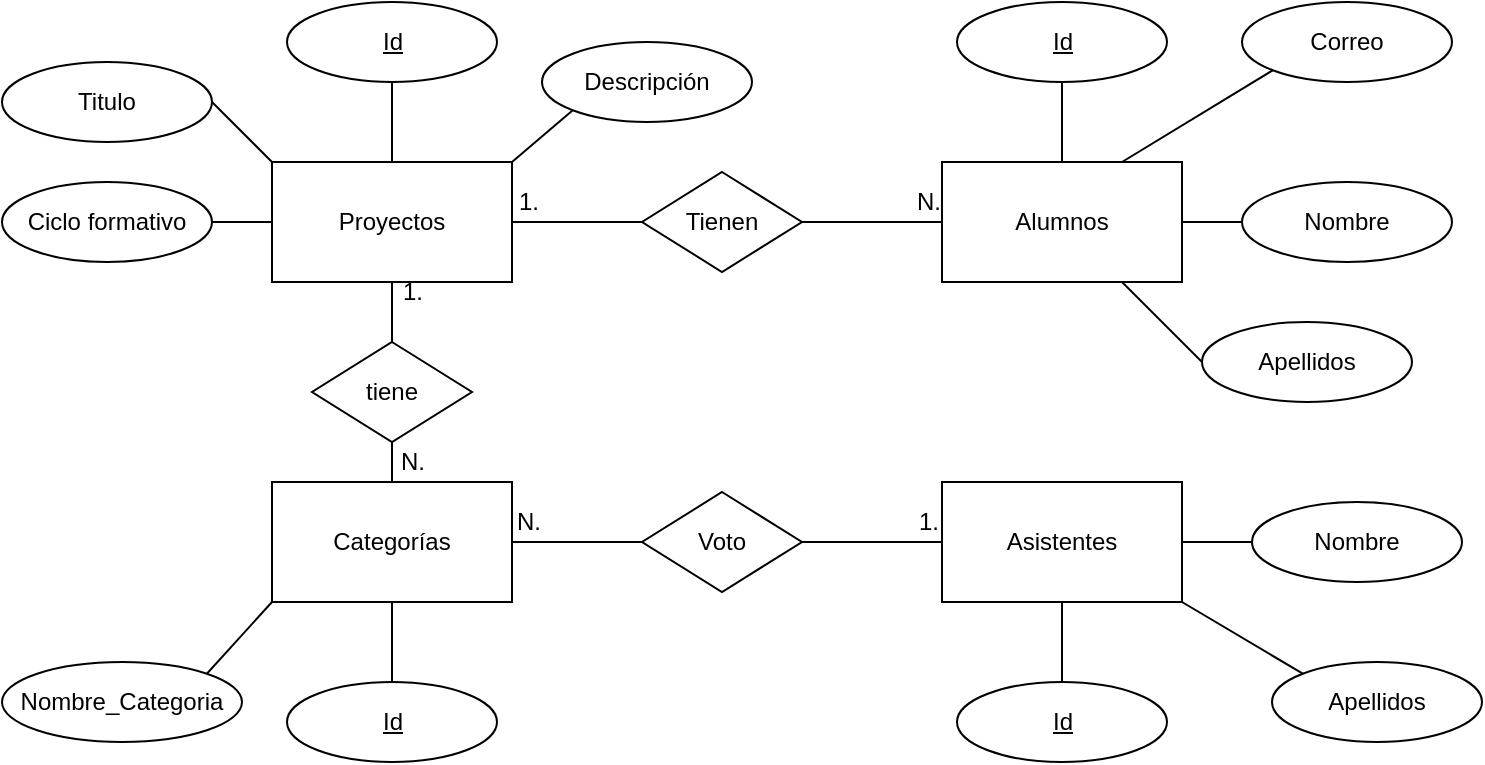 <mxfile version="13.9.1" type="device"><diagram id="HrsreAqTGfmjy9Tjd67p" name="Page-1"><mxGraphModel dx="2012" dy="1831" grid="1" gridSize="10" guides="1" tooltips="1" connect="1" arrows="1" fold="1" page="1" pageScale="1" pageWidth="827" pageHeight="1169" math="0" shadow="0"><root><mxCell id="0"/><mxCell id="1" parent="0"/><mxCell id="ikn1Fq7xtxzQ-K3cIWnN-1" value="Proyectos" style="rounded=0;whiteSpace=wrap;html=1;" vertex="1" parent="1"><mxGeometry x="85" y="40" width="120" height="60" as="geometry"/></mxCell><mxCell id="ikn1Fq7xtxzQ-K3cIWnN-2" value="Alumnos" style="rounded=0;whiteSpace=wrap;html=1;" vertex="1" parent="1"><mxGeometry x="420" y="40" width="120" height="60" as="geometry"/></mxCell><mxCell id="ikn1Fq7xtxzQ-K3cIWnN-3" value="Categorías" style="rounded=0;whiteSpace=wrap;html=1;" vertex="1" parent="1"><mxGeometry x="85" y="200" width="120" height="60" as="geometry"/></mxCell><mxCell id="ikn1Fq7xtxzQ-K3cIWnN-4" value="Asistentes" style="rounded=0;whiteSpace=wrap;html=1;" vertex="1" parent="1"><mxGeometry x="420" y="200" width="120" height="60" as="geometry"/></mxCell><mxCell id="ikn1Fq7xtxzQ-K3cIWnN-5" value="&lt;u&gt;Id&lt;/u&gt;" style="ellipse;whiteSpace=wrap;html=1;" vertex="1" parent="1"><mxGeometry x="92.5" y="-40" width="105" height="40" as="geometry"/></mxCell><mxCell id="ikn1Fq7xtxzQ-K3cIWnN-6" value="&lt;u&gt;Id&lt;/u&gt;" style="ellipse;whiteSpace=wrap;html=1;" vertex="1" parent="1"><mxGeometry x="427.5" y="-40" width="105" height="40" as="geometry"/></mxCell><mxCell id="ikn1Fq7xtxzQ-K3cIWnN-7" value="&lt;u&gt;Id&lt;/u&gt;" style="ellipse;whiteSpace=wrap;html=1;" vertex="1" parent="1"><mxGeometry x="427.5" y="300" width="105" height="40" as="geometry"/></mxCell><mxCell id="ikn1Fq7xtxzQ-K3cIWnN-8" value="&lt;u&gt;Id&lt;/u&gt;" style="ellipse;whiteSpace=wrap;html=1;" vertex="1" parent="1"><mxGeometry x="92.5" y="300" width="105" height="40" as="geometry"/></mxCell><mxCell id="ikn1Fq7xtxzQ-K3cIWnN-9" value="" style="endArrow=none;html=1;exitX=0.5;exitY=0;exitDx=0;exitDy=0;entryX=0.5;entryY=1;entryDx=0;entryDy=0;" edge="1" parent="1" source="ikn1Fq7xtxzQ-K3cIWnN-1" target="ikn1Fq7xtxzQ-K3cIWnN-5"><mxGeometry width="50" height="50" relative="1" as="geometry"><mxPoint x="150" y="10" as="sourcePoint"/><mxPoint x="200" y="-40" as="targetPoint"/></mxGeometry></mxCell><mxCell id="ikn1Fq7xtxzQ-K3cIWnN-10" value="" style="endArrow=none;html=1;exitX=0.5;exitY=0;exitDx=0;exitDy=0;entryX=0.5;entryY=1;entryDx=0;entryDy=0;" edge="1" parent="1" source="ikn1Fq7xtxzQ-K3cIWnN-2" target="ikn1Fq7xtxzQ-K3cIWnN-6"><mxGeometry width="50" height="50" relative="1" as="geometry"><mxPoint x="190" y="50" as="sourcePoint"/><mxPoint x="190" y="10" as="targetPoint"/></mxGeometry></mxCell><mxCell id="ikn1Fq7xtxzQ-K3cIWnN-11" value="" style="endArrow=none;html=1;exitX=0.5;exitY=1;exitDx=0;exitDy=0;entryX=0.5;entryY=0;entryDx=0;entryDy=0;" edge="1" parent="1" source="ikn1Fq7xtxzQ-K3cIWnN-4" target="ikn1Fq7xtxzQ-K3cIWnN-7"><mxGeometry width="50" height="50" relative="1" as="geometry"><mxPoint x="565" y="260" as="sourcePoint"/><mxPoint x="615" y="210" as="targetPoint"/></mxGeometry></mxCell><mxCell id="ikn1Fq7xtxzQ-K3cIWnN-12" value="" style="endArrow=none;html=1;exitX=0.5;exitY=0;exitDx=0;exitDy=0;entryX=0.5;entryY=1;entryDx=0;entryDy=0;" edge="1" parent="1" source="ikn1Fq7xtxzQ-K3cIWnN-8" target="ikn1Fq7xtxzQ-K3cIWnN-3"><mxGeometry width="50" height="50" relative="1" as="geometry"><mxPoint x="20" y="310" as="sourcePoint"/><mxPoint x="70" y="260" as="targetPoint"/></mxGeometry></mxCell><mxCell id="ikn1Fq7xtxzQ-K3cIWnN-13" value="Titulo" style="ellipse;whiteSpace=wrap;html=1;" vertex="1" parent="1"><mxGeometry x="-50" y="-10" width="105" height="40" as="geometry"/></mxCell><mxCell id="ikn1Fq7xtxzQ-K3cIWnN-14" value="Descripción" style="ellipse;whiteSpace=wrap;html=1;" vertex="1" parent="1"><mxGeometry x="220" y="-20" width="105" height="40" as="geometry"/></mxCell><mxCell id="ikn1Fq7xtxzQ-K3cIWnN-15" value="Ciclo formativo" style="ellipse;whiteSpace=wrap;html=1;" vertex="1" parent="1"><mxGeometry x="-50" y="50" width="105" height="40" as="geometry"/></mxCell><mxCell id="ikn1Fq7xtxzQ-K3cIWnN-17" value="" style="endArrow=none;html=1;exitX=1;exitY=0.5;exitDx=0;exitDy=0;entryX=0;entryY=0;entryDx=0;entryDy=0;" edge="1" parent="1" source="ikn1Fq7xtxzQ-K3cIWnN-13" target="ikn1Fq7xtxzQ-K3cIWnN-1"><mxGeometry width="50" height="50" relative="1" as="geometry"><mxPoint x="60" y="-50" as="sourcePoint"/><mxPoint x="110" y="-100" as="targetPoint"/></mxGeometry></mxCell><mxCell id="ikn1Fq7xtxzQ-K3cIWnN-18" value="" style="endArrow=none;html=1;entryX=1;entryY=0.5;entryDx=0;entryDy=0;exitX=0;exitY=0.5;exitDx=0;exitDy=0;" edge="1" parent="1" source="ikn1Fq7xtxzQ-K3cIWnN-1" target="ikn1Fq7xtxzQ-K3cIWnN-15"><mxGeometry width="50" height="50" relative="1" as="geometry"><mxPoint x="-20" y="170" as="sourcePoint"/><mxPoint x="30" y="120" as="targetPoint"/></mxGeometry></mxCell><mxCell id="ikn1Fq7xtxzQ-K3cIWnN-19" value="" style="endArrow=none;html=1;exitX=0;exitY=1;exitDx=0;exitDy=0;entryX=1;entryY=0;entryDx=0;entryDy=0;" edge="1" parent="1" source="ikn1Fq7xtxzQ-K3cIWnN-14" target="ikn1Fq7xtxzQ-K3cIWnN-1"><mxGeometry width="50" height="50" relative="1" as="geometry"><mxPoint x="65" y="20" as="sourcePoint"/><mxPoint x="95" y="50" as="targetPoint"/></mxGeometry></mxCell><mxCell id="ikn1Fq7xtxzQ-K3cIWnN-20" value="Nombre" style="ellipse;whiteSpace=wrap;html=1;" vertex="1" parent="1"><mxGeometry x="570" y="50" width="105" height="40" as="geometry"/></mxCell><mxCell id="ikn1Fq7xtxzQ-K3cIWnN-21" value="Correo" style="ellipse;whiteSpace=wrap;html=1;" vertex="1" parent="1"><mxGeometry x="570" y="-40" width="105" height="40" as="geometry"/></mxCell><mxCell id="ikn1Fq7xtxzQ-K3cIWnN-23" value="Nombre_Categoria" style="ellipse;whiteSpace=wrap;html=1;" vertex="1" parent="1"><mxGeometry x="-50" y="290" width="120" height="40" as="geometry"/></mxCell><mxCell id="ikn1Fq7xtxzQ-K3cIWnN-24" value="" style="endArrow=none;html=1;exitX=1;exitY=0;exitDx=0;exitDy=0;entryX=0;entryY=1;entryDx=0;entryDy=0;" edge="1" parent="1" source="ikn1Fq7xtxzQ-K3cIWnN-23" target="ikn1Fq7xtxzQ-K3cIWnN-3"><mxGeometry width="50" height="50" relative="1" as="geometry"><mxPoint x="155" y="310" as="sourcePoint"/><mxPoint x="155" y="270" as="targetPoint"/></mxGeometry></mxCell><mxCell id="ikn1Fq7xtxzQ-K3cIWnN-25" value="" style="endArrow=none;html=1;exitX=0.75;exitY=0;exitDx=0;exitDy=0;entryX=0;entryY=1;entryDx=0;entryDy=0;" edge="1" parent="1" source="ikn1Fq7xtxzQ-K3cIWnN-2" target="ikn1Fq7xtxzQ-K3cIWnN-21"><mxGeometry width="50" height="50" relative="1" as="geometry"><mxPoint x="490" y="50" as="sourcePoint"/><mxPoint x="490" y="10" as="targetPoint"/></mxGeometry></mxCell><mxCell id="ikn1Fq7xtxzQ-K3cIWnN-26" value="" style="endArrow=none;html=1;exitX=1;exitY=0.5;exitDx=0;exitDy=0;entryX=0;entryY=0.5;entryDx=0;entryDy=0;" edge="1" parent="1" source="ikn1Fq7xtxzQ-K3cIWnN-2" target="ikn1Fq7xtxzQ-K3cIWnN-20"><mxGeometry width="50" height="50" relative="1" as="geometry"><mxPoint x="520" y="50" as="sourcePoint"/><mxPoint x="595.555" y="4.21" as="targetPoint"/></mxGeometry></mxCell><mxCell id="ikn1Fq7xtxzQ-K3cIWnN-27" value="Nombre" style="ellipse;whiteSpace=wrap;html=1;" vertex="1" parent="1"><mxGeometry x="575" y="210" width="105" height="40" as="geometry"/></mxCell><mxCell id="ikn1Fq7xtxzQ-K3cIWnN-29" value="" style="endArrow=none;html=1;exitX=1;exitY=0.5;exitDx=0;exitDy=0;entryX=0;entryY=0.5;entryDx=0;entryDy=0;" edge="1" parent="1" source="ikn1Fq7xtxzQ-K3cIWnN-4" target="ikn1Fq7xtxzQ-K3cIWnN-27"><mxGeometry width="50" height="50" relative="1" as="geometry"><mxPoint x="555" y="40" as="sourcePoint"/><mxPoint x="630.555" y="-5.79" as="targetPoint"/></mxGeometry></mxCell><mxCell id="ikn1Fq7xtxzQ-K3cIWnN-30" value="Apellidos" style="ellipse;whiteSpace=wrap;html=1;" vertex="1" parent="1"><mxGeometry x="550" y="120" width="105" height="40" as="geometry"/></mxCell><mxCell id="ikn1Fq7xtxzQ-K3cIWnN-31" value="" style="endArrow=none;html=1;exitX=0;exitY=0.5;exitDx=0;exitDy=0;entryX=0.75;entryY=1;entryDx=0;entryDy=0;" edge="1" parent="1" source="ikn1Fq7xtxzQ-K3cIWnN-30" target="ikn1Fq7xtxzQ-K3cIWnN-2"><mxGeometry width="50" height="50" relative="1" as="geometry"><mxPoint x="520" y="50" as="sourcePoint"/><mxPoint x="595.555" y="4.21" as="targetPoint"/></mxGeometry></mxCell><mxCell id="ikn1Fq7xtxzQ-K3cIWnN-32" value="Apellidos" style="ellipse;whiteSpace=wrap;html=1;" vertex="1" parent="1"><mxGeometry x="585" y="290" width="105" height="40" as="geometry"/></mxCell><mxCell id="ikn1Fq7xtxzQ-K3cIWnN-33" value="" style="endArrow=none;html=1;exitX=0;exitY=0;exitDx=0;exitDy=0;entryX=1;entryY=1;entryDx=0;entryDy=0;" edge="1" parent="1" source="ikn1Fq7xtxzQ-K3cIWnN-32" target="ikn1Fq7xtxzQ-K3cIWnN-4"><mxGeometry width="50" height="50" relative="1" as="geometry"><mxPoint x="595" y="140" as="sourcePoint"/><mxPoint x="555" y="100" as="targetPoint"/></mxGeometry></mxCell><mxCell id="ikn1Fq7xtxzQ-K3cIWnN-34" value="Tienen" style="rhombus;whiteSpace=wrap;html=1;" vertex="1" parent="1"><mxGeometry x="270" y="45" width="80" height="50" as="geometry"/></mxCell><mxCell id="ikn1Fq7xtxzQ-K3cIWnN-35" value="" style="endArrow=none;html=1;exitX=1;exitY=0.5;exitDx=0;exitDy=0;entryX=0;entryY=0.5;entryDx=0;entryDy=0;" edge="1" parent="1" source="ikn1Fq7xtxzQ-K3cIWnN-1" target="ikn1Fq7xtxzQ-K3cIWnN-34"><mxGeometry width="50" height="50" relative="1" as="geometry"><mxPoint x="260" y="120" as="sourcePoint"/><mxPoint x="320" y="130" as="targetPoint"/></mxGeometry></mxCell><mxCell id="ikn1Fq7xtxzQ-K3cIWnN-36" value="" style="endArrow=none;html=1;exitX=1;exitY=0.5;exitDx=0;exitDy=0;entryX=0;entryY=0.5;entryDx=0;entryDy=0;" edge="1" parent="1" source="ikn1Fq7xtxzQ-K3cIWnN-34" target="ikn1Fq7xtxzQ-K3cIWnN-2"><mxGeometry width="50" height="50" relative="1" as="geometry"><mxPoint x="215" y="80" as="sourcePoint"/><mxPoint x="280" y="80" as="targetPoint"/></mxGeometry></mxCell><mxCell id="ikn1Fq7xtxzQ-K3cIWnN-37" value="Voto" style="rhombus;whiteSpace=wrap;html=1;" vertex="1" parent="1"><mxGeometry x="270" y="205" width="80" height="50" as="geometry"/></mxCell><mxCell id="ikn1Fq7xtxzQ-K3cIWnN-39" value="" style="endArrow=none;html=1;entryX=0;entryY=0.5;entryDx=0;entryDy=0;exitX=1;exitY=0.5;exitDx=0;exitDy=0;" edge="1" parent="1" source="ikn1Fq7xtxzQ-K3cIWnN-37" target="ikn1Fq7xtxzQ-K3cIWnN-4"><mxGeometry width="50" height="50" relative="1" as="geometry"><mxPoint x="350" y="180" as="sourcePoint"/><mxPoint x="430" y="80.0" as="targetPoint"/></mxGeometry></mxCell><mxCell id="ikn1Fq7xtxzQ-K3cIWnN-40" value="" style="endArrow=none;html=1;entryX=0;entryY=0.5;entryDx=0;entryDy=0;exitX=1;exitY=0.5;exitDx=0;exitDy=0;" edge="1" parent="1" source="ikn1Fq7xtxzQ-K3cIWnN-3" target="ikn1Fq7xtxzQ-K3cIWnN-37"><mxGeometry width="50" height="50" relative="1" as="geometry"><mxPoint x="360" y="240.0" as="sourcePoint"/><mxPoint x="430" y="240.0" as="targetPoint"/></mxGeometry></mxCell><mxCell id="ikn1Fq7xtxzQ-K3cIWnN-45" value="" style="endArrow=none;html=1;entryX=0.5;entryY=1;entryDx=0;entryDy=0;exitX=0.5;exitY=0;exitDx=0;exitDy=0;" edge="1" parent="1" source="ikn1Fq7xtxzQ-K3cIWnN-3" target="ikn1Fq7xtxzQ-K3cIWnN-46"><mxGeometry width="50" height="50" relative="1" as="geometry"><mxPoint x="200" y="160" as="sourcePoint"/><mxPoint x="430" y="240" as="targetPoint"/></mxGeometry></mxCell><mxCell id="ikn1Fq7xtxzQ-K3cIWnN-46" value="tiene" style="rhombus;whiteSpace=wrap;html=1;" vertex="1" parent="1"><mxGeometry x="105" y="130" width="80" height="50" as="geometry"/></mxCell><mxCell id="ikn1Fq7xtxzQ-K3cIWnN-47" value="" style="endArrow=none;html=1;entryX=0.5;entryY=1;entryDx=0;entryDy=0;exitX=0.5;exitY=0;exitDx=0;exitDy=0;" edge="1" parent="1" source="ikn1Fq7xtxzQ-K3cIWnN-46" target="ikn1Fq7xtxzQ-K3cIWnN-1"><mxGeometry width="50" height="50" relative="1" as="geometry"><mxPoint x="215" y="240" as="sourcePoint"/><mxPoint x="280" y="240" as="targetPoint"/></mxGeometry></mxCell><mxCell id="ikn1Fq7xtxzQ-K3cIWnN-48" value="1." style="text;html=1;align=center;verticalAlign=middle;resizable=0;points=[];autosize=1;" vertex="1" parent="1"><mxGeometry x="140" y="95" width="30" height="20" as="geometry"/></mxCell><mxCell id="ikn1Fq7xtxzQ-K3cIWnN-49" value="N." style="text;html=1;align=center;verticalAlign=middle;resizable=0;points=[];autosize=1;" vertex="1" parent="1"><mxGeometry x="140" y="180" width="30" height="20" as="geometry"/></mxCell><mxCell id="ikn1Fq7xtxzQ-K3cIWnN-51" value="N." style="text;html=1;align=center;verticalAlign=middle;resizable=0;points=[];autosize=1;" vertex="1" parent="1"><mxGeometry x="397.5" y="50" width="30" height="20" as="geometry"/></mxCell><mxCell id="ikn1Fq7xtxzQ-K3cIWnN-52" value="1." style="text;html=1;align=center;verticalAlign=middle;resizable=0;points=[];autosize=1;" vertex="1" parent="1"><mxGeometry x="197.5" y="50" width="30" height="20" as="geometry"/></mxCell><mxCell id="ikn1Fq7xtxzQ-K3cIWnN-54" value="N." style="text;html=1;align=center;verticalAlign=middle;resizable=0;points=[];autosize=1;" vertex="1" parent="1"><mxGeometry x="197.5" y="210" width="30" height="20" as="geometry"/></mxCell><mxCell id="ikn1Fq7xtxzQ-K3cIWnN-55" value="1." style="text;html=1;align=center;verticalAlign=middle;resizable=0;points=[];autosize=1;" vertex="1" parent="1"><mxGeometry x="397.5" y="210" width="30" height="20" as="geometry"/></mxCell></root></mxGraphModel></diagram></mxfile>